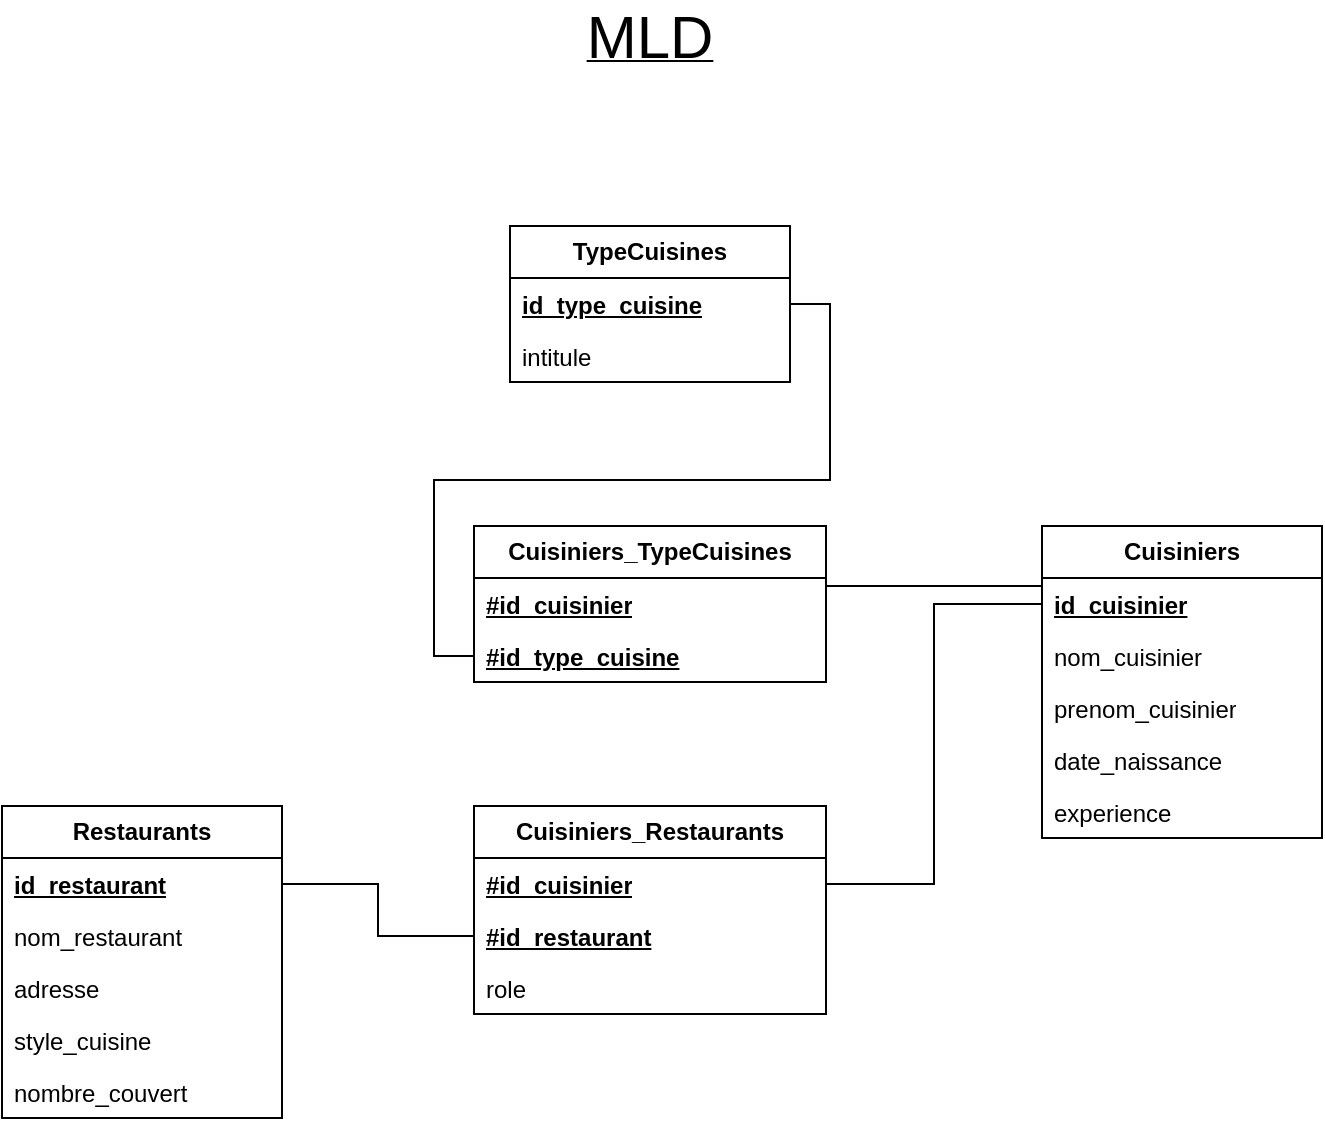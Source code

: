 <mxfile version="26.1.1">
  <diagram name="Page-1" id="UC0be7Ht06eg2bxlEGfu">
    <mxGraphModel dx="1050" dy="1798" grid="1" gridSize="10" guides="1" tooltips="1" connect="1" arrows="1" fold="1" page="1" pageScale="1" pageWidth="827" pageHeight="1169" math="0" shadow="0">
      <root>
        <mxCell id="0" />
        <mxCell id="1" parent="0" />
        <mxCell id="q_aMrSaRKOAJM5ovohhL-1" value="&lt;b&gt;Cuisiniers&lt;/b&gt;" style="swimlane;fontStyle=0;childLayout=stackLayout;horizontal=1;startSize=26;fillColor=none;horizontalStack=0;resizeParent=1;resizeParentMax=0;resizeLast=0;collapsible=1;marginBottom=0;whiteSpace=wrap;html=1;" parent="1" vertex="1">
          <mxGeometry x="610" y="150" width="140" height="156" as="geometry" />
        </mxCell>
        <mxCell id="q_aMrSaRKOAJM5ovohhL-2" value="&lt;b&gt;&lt;u&gt;id_cuisinier&lt;/u&gt;&lt;/b&gt;" style="text;strokeColor=none;fillColor=none;align=left;verticalAlign=top;spacingLeft=4;spacingRight=4;overflow=hidden;rotatable=0;points=[[0,0.5],[1,0.5]];portConstraint=eastwest;whiteSpace=wrap;html=1;" parent="q_aMrSaRKOAJM5ovohhL-1" vertex="1">
          <mxGeometry y="26" width="140" height="26" as="geometry" />
        </mxCell>
        <mxCell id="q_aMrSaRKOAJM5ovohhL-3" value="nom_cuisinier" style="text;strokeColor=none;fillColor=none;align=left;verticalAlign=top;spacingLeft=4;spacingRight=4;overflow=hidden;rotatable=0;points=[[0,0.5],[1,0.5]];portConstraint=eastwest;whiteSpace=wrap;html=1;" parent="q_aMrSaRKOAJM5ovohhL-1" vertex="1">
          <mxGeometry y="52" width="140" height="26" as="geometry" />
        </mxCell>
        <mxCell id="q_aMrSaRKOAJM5ovohhL-4" value="prenom_cuisinier" style="text;strokeColor=none;fillColor=none;align=left;verticalAlign=top;spacingLeft=4;spacingRight=4;overflow=hidden;rotatable=0;points=[[0,0.5],[1,0.5]];portConstraint=eastwest;whiteSpace=wrap;html=1;" parent="q_aMrSaRKOAJM5ovohhL-1" vertex="1">
          <mxGeometry y="78" width="140" height="26" as="geometry" />
        </mxCell>
        <mxCell id="q_aMrSaRKOAJM5ovohhL-5" value="date_naissance" style="text;strokeColor=none;fillColor=none;align=left;verticalAlign=top;spacingLeft=4;spacingRight=4;overflow=hidden;rotatable=0;points=[[0,0.5],[1,0.5]];portConstraint=eastwest;whiteSpace=wrap;html=1;" parent="q_aMrSaRKOAJM5ovohhL-1" vertex="1">
          <mxGeometry y="104" width="140" height="26" as="geometry" />
        </mxCell>
        <mxCell id="q_aMrSaRKOAJM5ovohhL-6" value="experience" style="text;strokeColor=none;fillColor=none;align=left;verticalAlign=top;spacingLeft=4;spacingRight=4;overflow=hidden;rotatable=0;points=[[0,0.5],[1,0.5]];portConstraint=eastwest;whiteSpace=wrap;html=1;" parent="q_aMrSaRKOAJM5ovohhL-1" vertex="1">
          <mxGeometry y="130" width="140" height="26" as="geometry" />
        </mxCell>
        <mxCell id="q_aMrSaRKOAJM5ovohhL-11" value="&lt;b&gt;TypeCuisines&lt;/b&gt;" style="swimlane;fontStyle=0;childLayout=stackLayout;horizontal=1;startSize=26;fillColor=none;horizontalStack=0;resizeParent=1;resizeParentMax=0;resizeLast=0;collapsible=1;marginBottom=0;whiteSpace=wrap;html=1;" parent="1" vertex="1">
          <mxGeometry x="344" width="140" height="78" as="geometry" />
        </mxCell>
        <mxCell id="q_aMrSaRKOAJM5ovohhL-12" value="&lt;b&gt;&lt;u&gt;id_type_cuisine&lt;/u&gt;&lt;/b&gt;" style="text;strokeColor=none;fillColor=none;align=left;verticalAlign=top;spacingLeft=4;spacingRight=4;overflow=hidden;rotatable=0;points=[[0,0.5],[1,0.5]];portConstraint=eastwest;whiteSpace=wrap;html=1;" parent="q_aMrSaRKOAJM5ovohhL-11" vertex="1">
          <mxGeometry y="26" width="140" height="26" as="geometry" />
        </mxCell>
        <mxCell id="q_aMrSaRKOAJM5ovohhL-13" value="intitule" style="text;strokeColor=none;fillColor=none;align=left;verticalAlign=top;spacingLeft=4;spacingRight=4;overflow=hidden;rotatable=0;points=[[0,0.5],[1,0.5]];portConstraint=eastwest;whiteSpace=wrap;html=1;" parent="q_aMrSaRKOAJM5ovohhL-11" vertex="1">
          <mxGeometry y="52" width="140" height="26" as="geometry" />
        </mxCell>
        <mxCell id="q_aMrSaRKOAJM5ovohhL-17" value="&lt;b&gt;Restaurants&lt;/b&gt;" style="swimlane;fontStyle=0;childLayout=stackLayout;horizontal=1;startSize=26;fillColor=none;horizontalStack=0;resizeParent=1;resizeParentMax=0;resizeLast=0;collapsible=1;marginBottom=0;whiteSpace=wrap;html=1;" parent="1" vertex="1">
          <mxGeometry x="90" y="290" width="140" height="156" as="geometry" />
        </mxCell>
        <mxCell id="q_aMrSaRKOAJM5ovohhL-18" value="&lt;b&gt;&lt;u&gt;id_restaurant&lt;/u&gt;&lt;/b&gt;" style="text;strokeColor=none;fillColor=none;align=left;verticalAlign=top;spacingLeft=4;spacingRight=4;overflow=hidden;rotatable=0;points=[[0,0.5],[1,0.5]];portConstraint=eastwest;whiteSpace=wrap;html=1;" parent="q_aMrSaRKOAJM5ovohhL-17" vertex="1">
          <mxGeometry y="26" width="140" height="26" as="geometry" />
        </mxCell>
        <mxCell id="q_aMrSaRKOAJM5ovohhL-19" value="nom_restaurant" style="text;strokeColor=none;fillColor=none;align=left;verticalAlign=top;spacingLeft=4;spacingRight=4;overflow=hidden;rotatable=0;points=[[0,0.5],[1,0.5]];portConstraint=eastwest;whiteSpace=wrap;html=1;" parent="q_aMrSaRKOAJM5ovohhL-17" vertex="1">
          <mxGeometry y="52" width="140" height="26" as="geometry" />
        </mxCell>
        <mxCell id="q_aMrSaRKOAJM5ovohhL-20" value="adresse" style="text;strokeColor=none;fillColor=none;align=left;verticalAlign=top;spacingLeft=4;spacingRight=4;overflow=hidden;rotatable=0;points=[[0,0.5],[1,0.5]];portConstraint=eastwest;whiteSpace=wrap;html=1;" parent="q_aMrSaRKOAJM5ovohhL-17" vertex="1">
          <mxGeometry y="78" width="140" height="26" as="geometry" />
        </mxCell>
        <mxCell id="q_aMrSaRKOAJM5ovohhL-21" value="style_cuisine" style="text;strokeColor=none;fillColor=none;align=left;verticalAlign=top;spacingLeft=4;spacingRight=4;overflow=hidden;rotatable=0;points=[[0,0.5],[1,0.5]];portConstraint=eastwest;whiteSpace=wrap;html=1;" parent="q_aMrSaRKOAJM5ovohhL-17" vertex="1">
          <mxGeometry y="104" width="140" height="26" as="geometry" />
        </mxCell>
        <mxCell id="q_aMrSaRKOAJM5ovohhL-22" value="nombre_couvert" style="text;strokeColor=none;fillColor=none;align=left;verticalAlign=top;spacingLeft=4;spacingRight=4;overflow=hidden;rotatable=0;points=[[0,0.5],[1,0.5]];portConstraint=eastwest;whiteSpace=wrap;html=1;" parent="q_aMrSaRKOAJM5ovohhL-17" vertex="1">
          <mxGeometry y="130" width="140" height="26" as="geometry" />
        </mxCell>
        <mxCell id="q_aMrSaRKOAJM5ovohhL-35" value="&lt;u&gt;&lt;font style=&quot;font-size: 30px;&quot;&gt;MLD&lt;/font&gt;&lt;/u&gt;" style="text;html=1;align=center;verticalAlign=middle;whiteSpace=wrap;rounded=0;fontFamily=Helvetica;fontSize=11;fontColor=default;labelBackgroundColor=default;" parent="1" vertex="1">
          <mxGeometry x="384" y="-110" width="60" height="30" as="geometry" />
        </mxCell>
        <mxCell id="q_aMrSaRKOAJM5ovohhL-36" value="&lt;b&gt;Cuisiniers_TypeCuisines&lt;/b&gt;" style="swimlane;fontStyle=0;childLayout=stackLayout;horizontal=1;startSize=26;fillColor=none;horizontalStack=0;resizeParent=1;resizeParentMax=0;resizeLast=0;collapsible=1;marginBottom=0;whiteSpace=wrap;html=1;" parent="1" vertex="1">
          <mxGeometry x="326" y="150" width="176" height="78" as="geometry" />
        </mxCell>
        <mxCell id="q_aMrSaRKOAJM5ovohhL-37" value="&lt;b&gt;&lt;u&gt;#id_cuisinier&lt;/u&gt;&lt;/b&gt;" style="text;strokeColor=none;fillColor=none;align=left;verticalAlign=top;spacingLeft=4;spacingRight=4;overflow=hidden;rotatable=0;points=[[0,0.5],[1,0.5]];portConstraint=eastwest;whiteSpace=wrap;html=1;" parent="q_aMrSaRKOAJM5ovohhL-36" vertex="1">
          <mxGeometry y="26" width="176" height="26" as="geometry" />
        </mxCell>
        <mxCell id="q_aMrSaRKOAJM5ovohhL-42" value="&lt;b&gt;&lt;u&gt;#id_type_cuisine&lt;/u&gt;&lt;/b&gt;" style="text;strokeColor=none;fillColor=none;align=left;verticalAlign=top;spacingLeft=4;spacingRight=4;overflow=hidden;rotatable=0;points=[[0,0.5],[1,0.5]];portConstraint=eastwest;whiteSpace=wrap;html=1;" parent="q_aMrSaRKOAJM5ovohhL-36" vertex="1">
          <mxGeometry y="52" width="176" height="26" as="geometry" />
        </mxCell>
        <mxCell id="q_aMrSaRKOAJM5ovohhL-43" value="&lt;b&gt;Cuisiniers_Restaurants&lt;/b&gt;" style="swimlane;fontStyle=0;childLayout=stackLayout;horizontal=1;startSize=26;fillColor=none;horizontalStack=0;resizeParent=1;resizeParentMax=0;resizeLast=0;collapsible=1;marginBottom=0;whiteSpace=wrap;html=1;" parent="1" vertex="1">
          <mxGeometry x="326" y="290" width="176" height="104" as="geometry" />
        </mxCell>
        <mxCell id="q_aMrSaRKOAJM5ovohhL-44" value="&lt;b&gt;&lt;u&gt;#id_cuisinier&lt;/u&gt;&lt;/b&gt;" style="text;strokeColor=none;fillColor=none;align=left;verticalAlign=top;spacingLeft=4;spacingRight=4;overflow=hidden;rotatable=0;points=[[0,0.5],[1,0.5]];portConstraint=eastwest;whiteSpace=wrap;html=1;" parent="q_aMrSaRKOAJM5ovohhL-43" vertex="1">
          <mxGeometry y="26" width="176" height="26" as="geometry" />
        </mxCell>
        <mxCell id="q_aMrSaRKOAJM5ovohhL-45" value="&lt;b&gt;&lt;u&gt;#id_restaurant&lt;/u&gt;&lt;/b&gt;" style="text;strokeColor=none;fillColor=none;align=left;verticalAlign=top;spacingLeft=4;spacingRight=4;overflow=hidden;rotatable=0;points=[[0,0.5],[1,0.5]];portConstraint=eastwest;whiteSpace=wrap;html=1;" parent="q_aMrSaRKOAJM5ovohhL-43" vertex="1">
          <mxGeometry y="52" width="176" height="26" as="geometry" />
        </mxCell>
        <mxCell id="q_aMrSaRKOAJM5ovohhL-46" value="role" style="text;strokeColor=none;fillColor=none;align=left;verticalAlign=top;spacingLeft=4;spacingRight=4;overflow=hidden;rotatable=0;points=[[0,0.5],[1,0.5]];portConstraint=eastwest;whiteSpace=wrap;html=1;" parent="q_aMrSaRKOAJM5ovohhL-43" vertex="1">
          <mxGeometry y="78" width="176" height="26" as="geometry" />
        </mxCell>
        <mxCell id="q_aMrSaRKOAJM5ovohhL-47" style="edgeStyle=orthogonalEdgeStyle;shape=connector;rounded=0;orthogonalLoop=1;jettySize=auto;html=1;strokeColor=default;align=center;verticalAlign=middle;fontFamily=Helvetica;fontSize=11;fontColor=default;labelBackgroundColor=default;startFill=0;endArrow=none;" parent="1" source="q_aMrSaRKOAJM5ovohhL-42" target="q_aMrSaRKOAJM5ovohhL-12" edge="1">
          <mxGeometry relative="1" as="geometry" />
        </mxCell>
        <mxCell id="q_aMrSaRKOAJM5ovohhL-48" style="edgeStyle=orthogonalEdgeStyle;shape=connector;rounded=0;orthogonalLoop=1;jettySize=auto;html=1;strokeColor=default;align=center;verticalAlign=middle;fontFamily=Helvetica;fontSize=11;fontColor=default;labelBackgroundColor=default;startFill=0;endArrow=none;exitX=1;exitY=0.5;exitDx=0;exitDy=0;" parent="1" source="q_aMrSaRKOAJM5ovohhL-37" target="q_aMrSaRKOAJM5ovohhL-2" edge="1">
          <mxGeometry relative="1" as="geometry">
            <Array as="points">
              <mxPoint x="502" y="180" />
            </Array>
          </mxGeometry>
        </mxCell>
        <mxCell id="q_aMrSaRKOAJM5ovohhL-50" style="edgeStyle=orthogonalEdgeStyle;shape=connector;rounded=0;orthogonalLoop=1;jettySize=auto;html=1;entryX=0;entryY=0.5;entryDx=0;entryDy=0;strokeColor=default;align=center;verticalAlign=middle;fontFamily=Helvetica;fontSize=11;fontColor=default;labelBackgroundColor=default;startFill=0;endArrow=none;" parent="1" source="q_aMrSaRKOAJM5ovohhL-44" target="q_aMrSaRKOAJM5ovohhL-2" edge="1">
          <mxGeometry relative="1" as="geometry" />
        </mxCell>
        <mxCell id="q_aMrSaRKOAJM5ovohhL-51" style="edgeStyle=orthogonalEdgeStyle;shape=connector;rounded=0;orthogonalLoop=1;jettySize=auto;html=1;strokeColor=default;align=center;verticalAlign=middle;fontFamily=Helvetica;fontSize=11;fontColor=default;labelBackgroundColor=default;startFill=0;endArrow=none;" parent="1" source="q_aMrSaRKOAJM5ovohhL-45" target="q_aMrSaRKOAJM5ovohhL-18" edge="1">
          <mxGeometry relative="1" as="geometry" />
        </mxCell>
      </root>
    </mxGraphModel>
  </diagram>
</mxfile>
